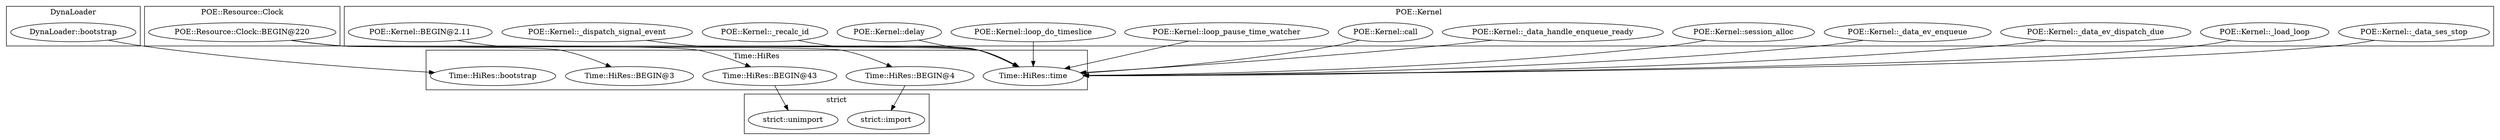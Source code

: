digraph {
graph [overlap=false]
subgraph cluster_DynaLoader {
	label="DynaLoader";
	"DynaLoader::bootstrap";
}
subgraph cluster_POE_Resource_Clock {
	label="POE::Resource::Clock";
	"POE::Resource::Clock::BEGIN@220";
}
subgraph cluster_Time_HiRes {
	label="Time::HiRes";
	"Time::HiRes::bootstrap";
	"Time::HiRes::time";
	"Time::HiRes::BEGIN@3";
	"Time::HiRes::BEGIN@4";
	"Time::HiRes::BEGIN@43";
}
subgraph cluster_POE_Kernel {
	label="POE::Kernel";
	"POE::Kernel::_data_ses_stop";
	"POE::Kernel::_load_loop";
	"POE::Kernel::_data_ev_dispatch_due";
	"POE::Kernel::_data_ev_enqueue";
	"POE::Kernel::session_alloc";
	"POE::Kernel::_data_handle_enqueue_ready";
	"POE::Kernel::call";
	"POE::Kernel::loop_pause_time_watcher";
	"POE::Kernel::loop_do_timeslice";
	"POE::Kernel::delay";
	"POE::Kernel::_recalc_id";
	"POE::Kernel::_dispatch_signal_event";
	"POE::Kernel::BEGIN@2.11";
}
subgraph cluster_strict {
	label="strict";
	"strict::unimport";
	"strict::import";
}
"POE::Resource::Clock::BEGIN@220" -> "Time::HiRes::BEGIN@43";
"POE::Resource::Clock::BEGIN@220" -> "Time::HiRes::BEGIN@4";
"POE::Kernel::loop_pause_time_watcher" -> "Time::HiRes::time";
"POE::Kernel::call" -> "Time::HiRes::time";
"POE::Kernel::loop_do_timeslice" -> "Time::HiRes::time";
"POE::Kernel::_data_handle_enqueue_ready" -> "Time::HiRes::time";
"POE::Kernel::delay" -> "Time::HiRes::time";
"POE::Kernel::_dispatch_signal_event" -> "Time::HiRes::time";
"POE::Kernel::BEGIN@2.11" -> "Time::HiRes::time";
"POE::Kernel::_recalc_id" -> "Time::HiRes::time";
"POE::Kernel::_data_ev_dispatch_due" -> "Time::HiRes::time";
"POE::Kernel::_load_loop" -> "Time::HiRes::time";
"POE::Kernel::session_alloc" -> "Time::HiRes::time";
"POE::Kernel::_data_ev_enqueue" -> "Time::HiRes::time";
"POE::Kernel::_data_ses_stop" -> "Time::HiRes::time";
"POE::Resource::Clock::BEGIN@220" -> "Time::HiRes::BEGIN@3";
"DynaLoader::bootstrap" -> "Time::HiRes::bootstrap";
"Time::HiRes::BEGIN@43" -> "strict::unimport";
"Time::HiRes::BEGIN@4" -> "strict::import";
}
